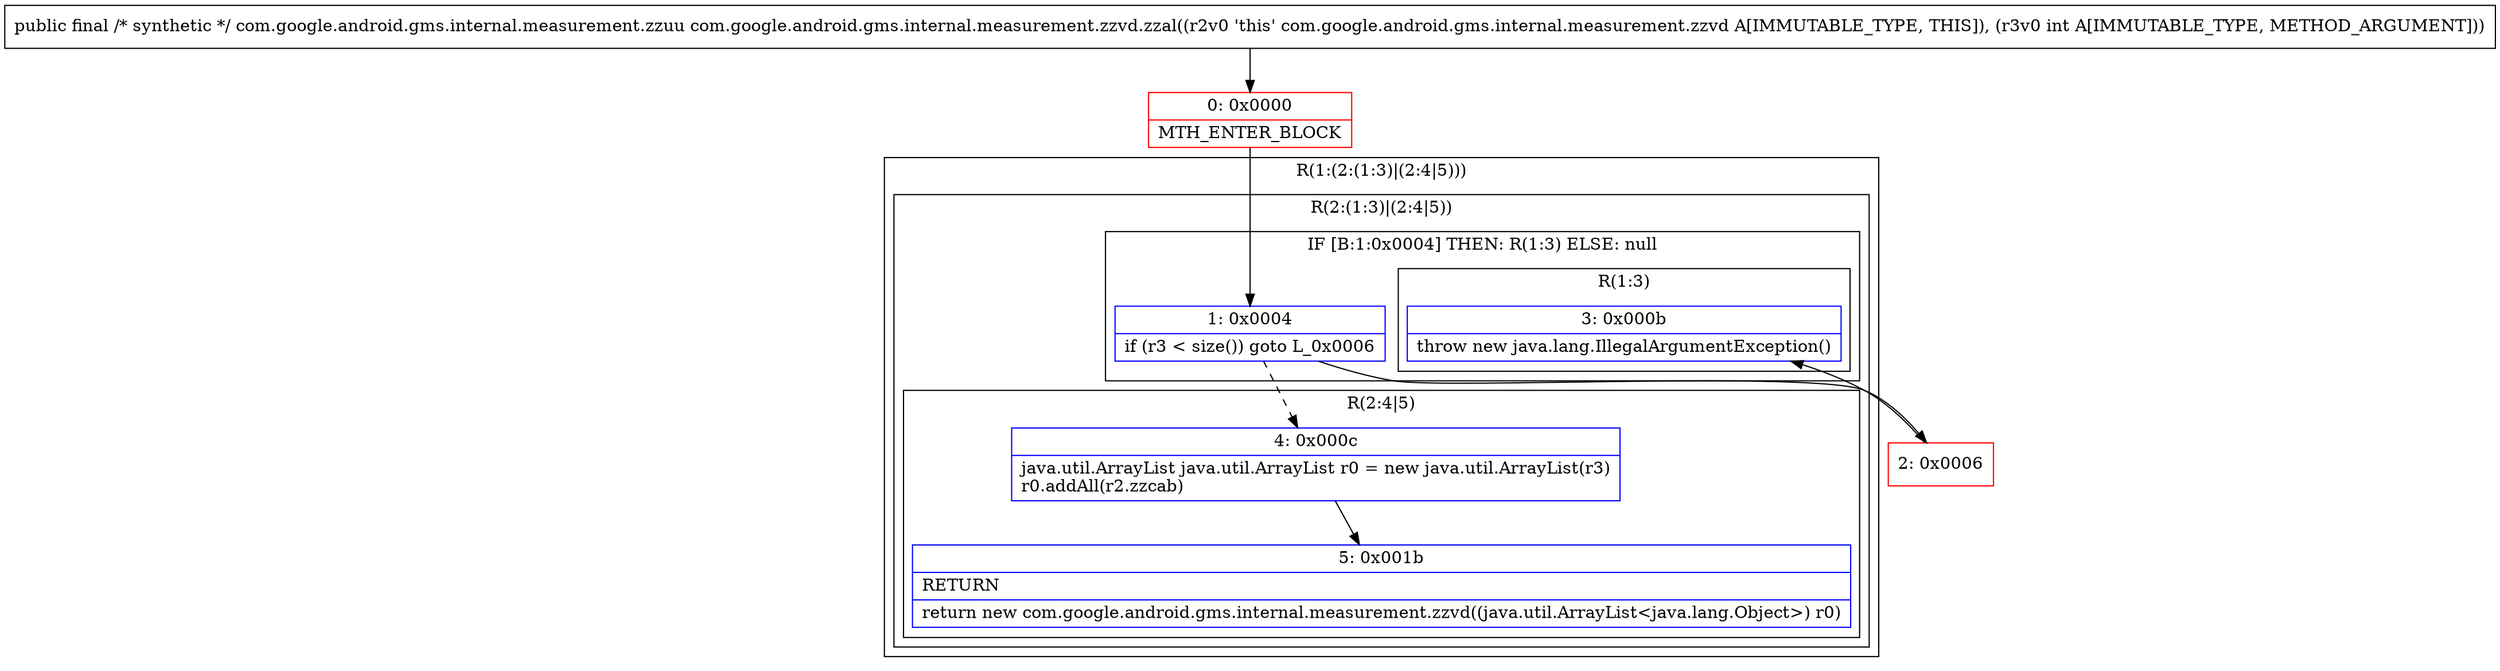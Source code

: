 digraph "CFG forcom.google.android.gms.internal.measurement.zzvd.zzal(I)Lcom\/google\/android\/gms\/internal\/measurement\/zzuu;" {
subgraph cluster_Region_621521157 {
label = "R(1:(2:(1:3)|(2:4|5)))";
node [shape=record,color=blue];
subgraph cluster_Region_1462786987 {
label = "R(2:(1:3)|(2:4|5))";
node [shape=record,color=blue];
subgraph cluster_IfRegion_609647584 {
label = "IF [B:1:0x0004] THEN: R(1:3) ELSE: null";
node [shape=record,color=blue];
Node_1 [shape=record,label="{1\:\ 0x0004|if (r3 \< size()) goto L_0x0006\l}"];
subgraph cluster_Region_878388321 {
label = "R(1:3)";
node [shape=record,color=blue];
Node_3 [shape=record,label="{3\:\ 0x000b|throw new java.lang.IllegalArgumentException()\l}"];
}
}
subgraph cluster_Region_683792618 {
label = "R(2:4|5)";
node [shape=record,color=blue];
Node_4 [shape=record,label="{4\:\ 0x000c|java.util.ArrayList java.util.ArrayList r0 = new java.util.ArrayList(r3)\lr0.addAll(r2.zzcab)\l}"];
Node_5 [shape=record,label="{5\:\ 0x001b|RETURN\l|return new com.google.android.gms.internal.measurement.zzvd((java.util.ArrayList\<java.lang.Object\>) r0)\l}"];
}
}
}
Node_0 [shape=record,color=red,label="{0\:\ 0x0000|MTH_ENTER_BLOCK\l}"];
Node_2 [shape=record,color=red,label="{2\:\ 0x0006}"];
MethodNode[shape=record,label="{public final \/* synthetic *\/ com.google.android.gms.internal.measurement.zzuu com.google.android.gms.internal.measurement.zzvd.zzal((r2v0 'this' com.google.android.gms.internal.measurement.zzvd A[IMMUTABLE_TYPE, THIS]), (r3v0 int A[IMMUTABLE_TYPE, METHOD_ARGUMENT])) }"];
MethodNode -> Node_0;
Node_1 -> Node_2;
Node_1 -> Node_4[style=dashed];
Node_4 -> Node_5;
Node_0 -> Node_1;
Node_2 -> Node_3;
}

